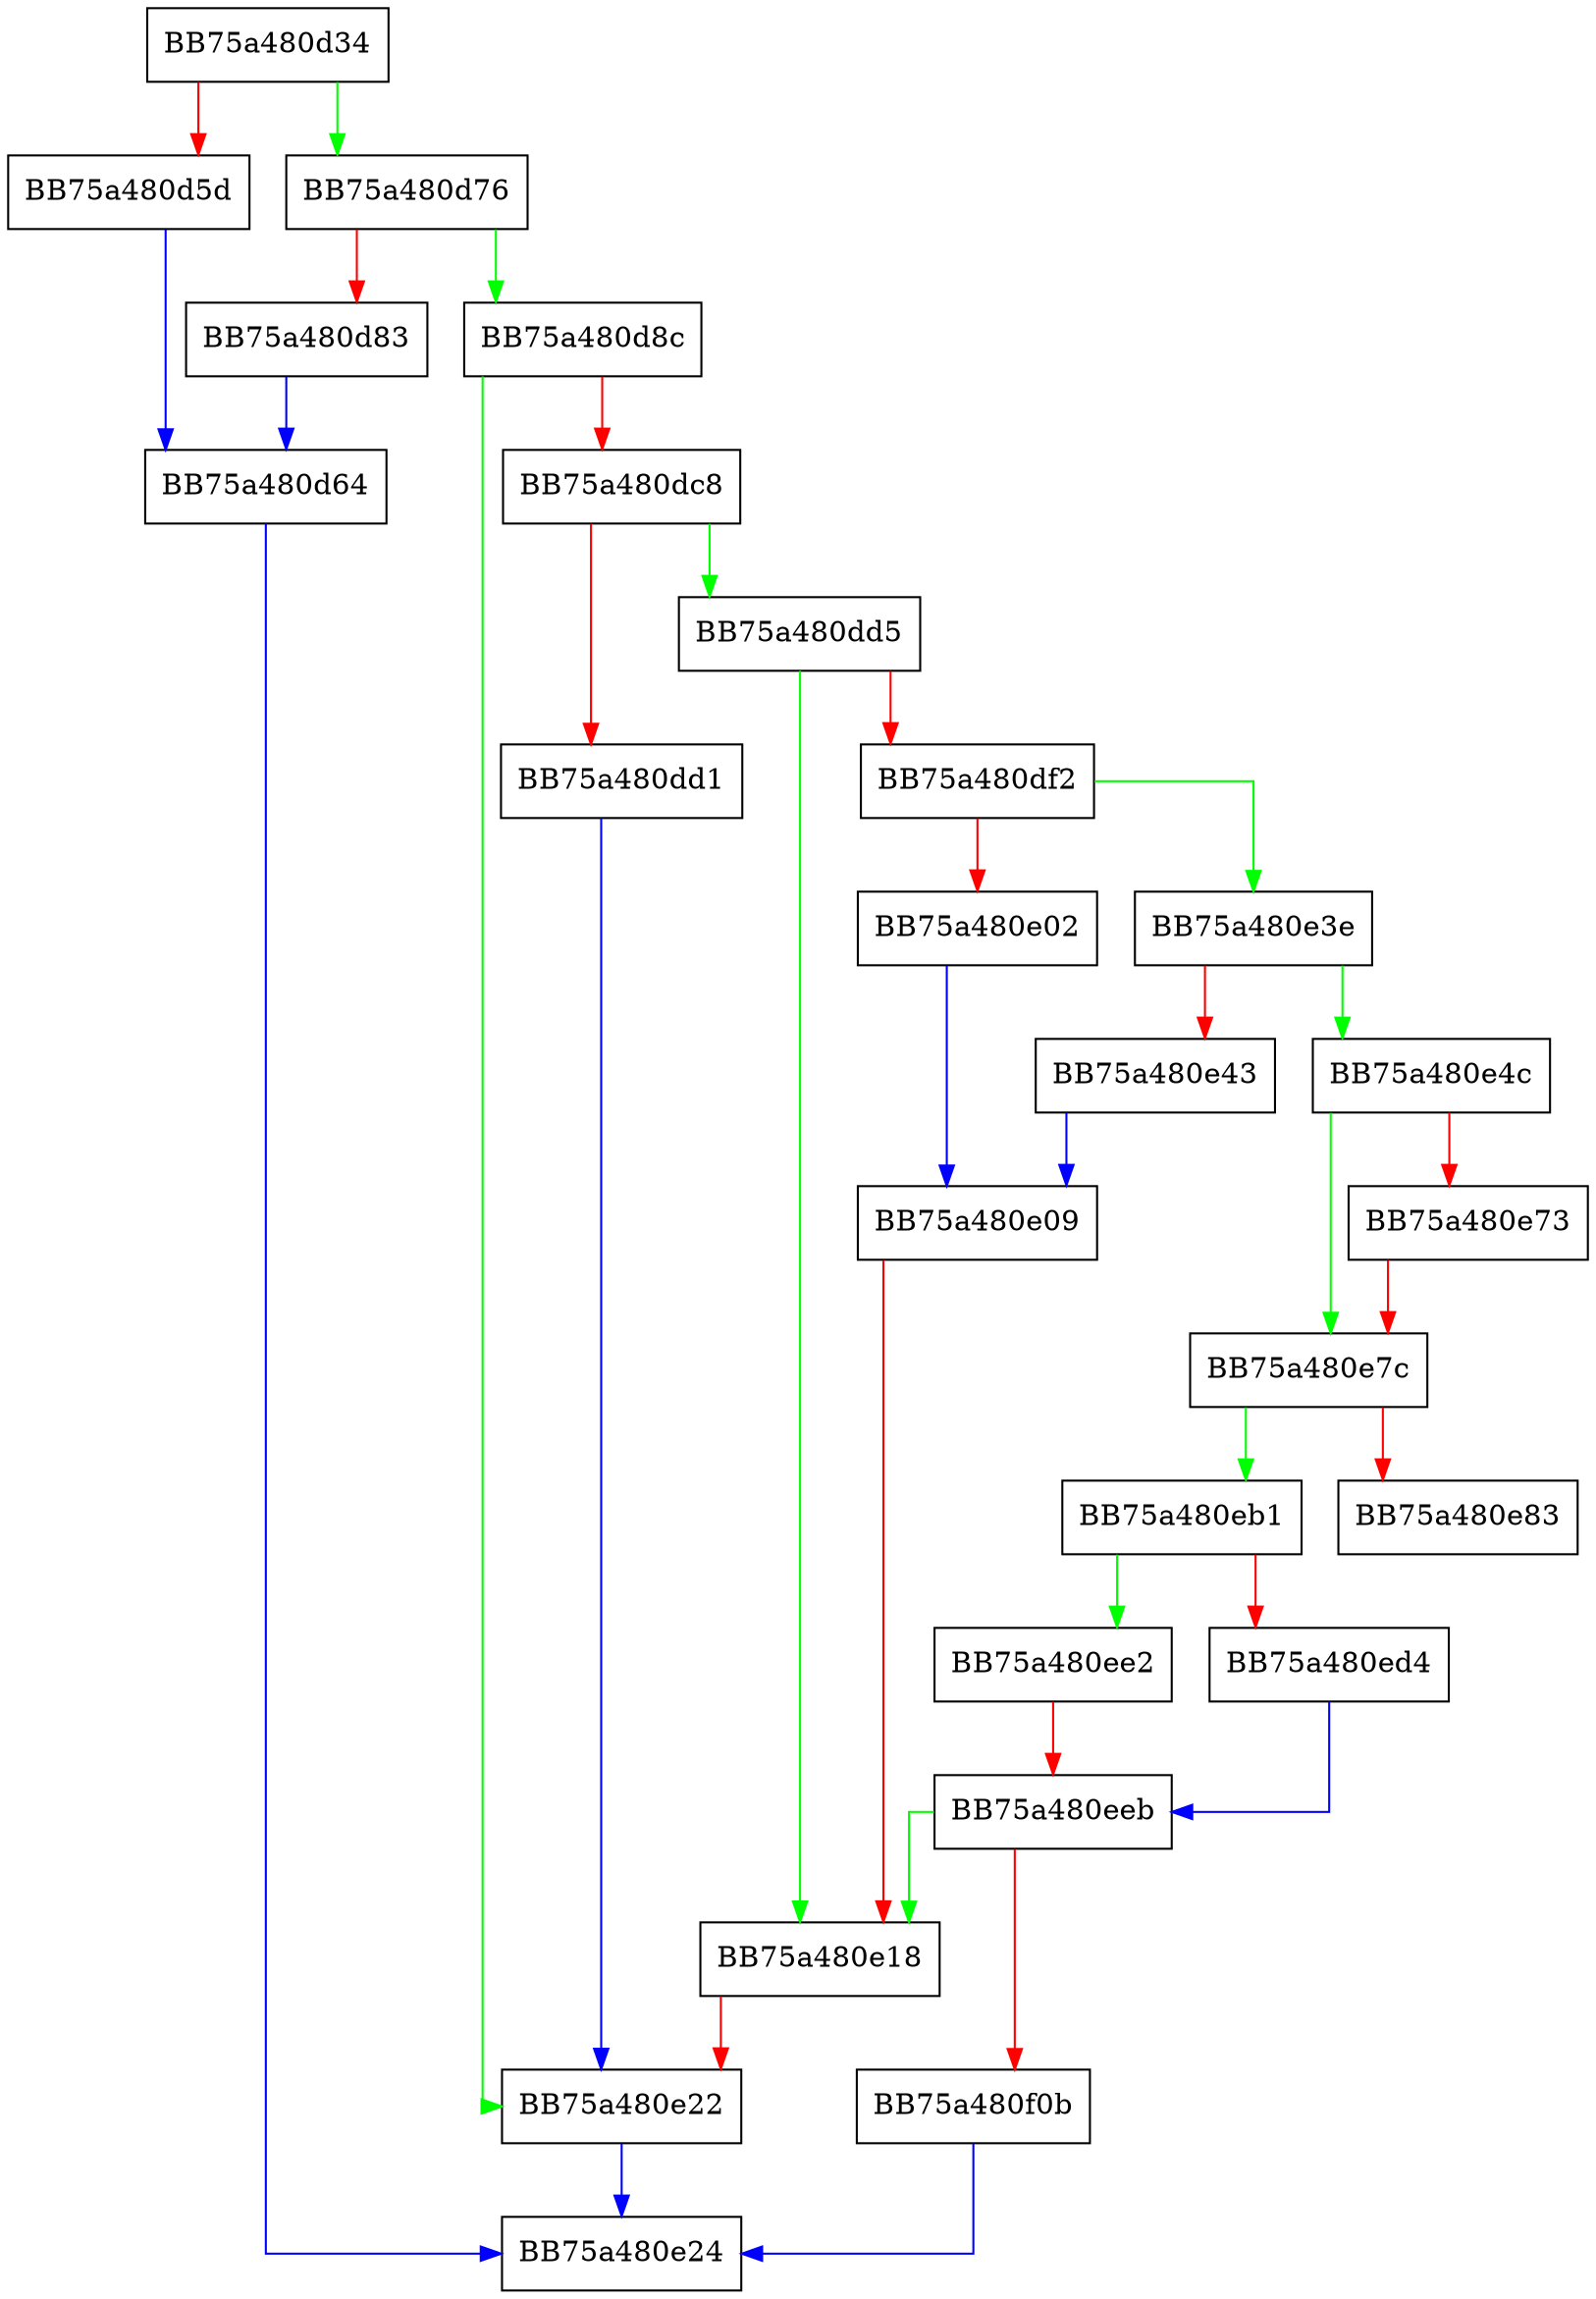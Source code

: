 digraph createElement {
  node [shape="box"];
  graph [splines=ortho];
  BB75a480d34 -> BB75a480d76 [color="green"];
  BB75a480d34 -> BB75a480d5d [color="red"];
  BB75a480d5d -> BB75a480d64 [color="blue"];
  BB75a480d64 -> BB75a480e24 [color="blue"];
  BB75a480d76 -> BB75a480d8c [color="green"];
  BB75a480d76 -> BB75a480d83 [color="red"];
  BB75a480d83 -> BB75a480d64 [color="blue"];
  BB75a480d8c -> BB75a480e22 [color="green"];
  BB75a480d8c -> BB75a480dc8 [color="red"];
  BB75a480dc8 -> BB75a480dd5 [color="green"];
  BB75a480dc8 -> BB75a480dd1 [color="red"];
  BB75a480dd1 -> BB75a480e22 [color="blue"];
  BB75a480dd5 -> BB75a480e18 [color="green"];
  BB75a480dd5 -> BB75a480df2 [color="red"];
  BB75a480df2 -> BB75a480e3e [color="green"];
  BB75a480df2 -> BB75a480e02 [color="red"];
  BB75a480e02 -> BB75a480e09 [color="blue"];
  BB75a480e09 -> BB75a480e18 [color="red"];
  BB75a480e18 -> BB75a480e22 [color="red"];
  BB75a480e22 -> BB75a480e24 [color="blue"];
  BB75a480e3e -> BB75a480e4c [color="green"];
  BB75a480e3e -> BB75a480e43 [color="red"];
  BB75a480e43 -> BB75a480e09 [color="blue"];
  BB75a480e4c -> BB75a480e7c [color="green"];
  BB75a480e4c -> BB75a480e73 [color="red"];
  BB75a480e73 -> BB75a480e7c [color="red"];
  BB75a480e7c -> BB75a480eb1 [color="green"];
  BB75a480e7c -> BB75a480e83 [color="red"];
  BB75a480eb1 -> BB75a480ee2 [color="green"];
  BB75a480eb1 -> BB75a480ed4 [color="red"];
  BB75a480ed4 -> BB75a480eeb [color="blue"];
  BB75a480ee2 -> BB75a480eeb [color="red"];
  BB75a480eeb -> BB75a480e18 [color="green"];
  BB75a480eeb -> BB75a480f0b [color="red"];
  BB75a480f0b -> BB75a480e24 [color="blue"];
}